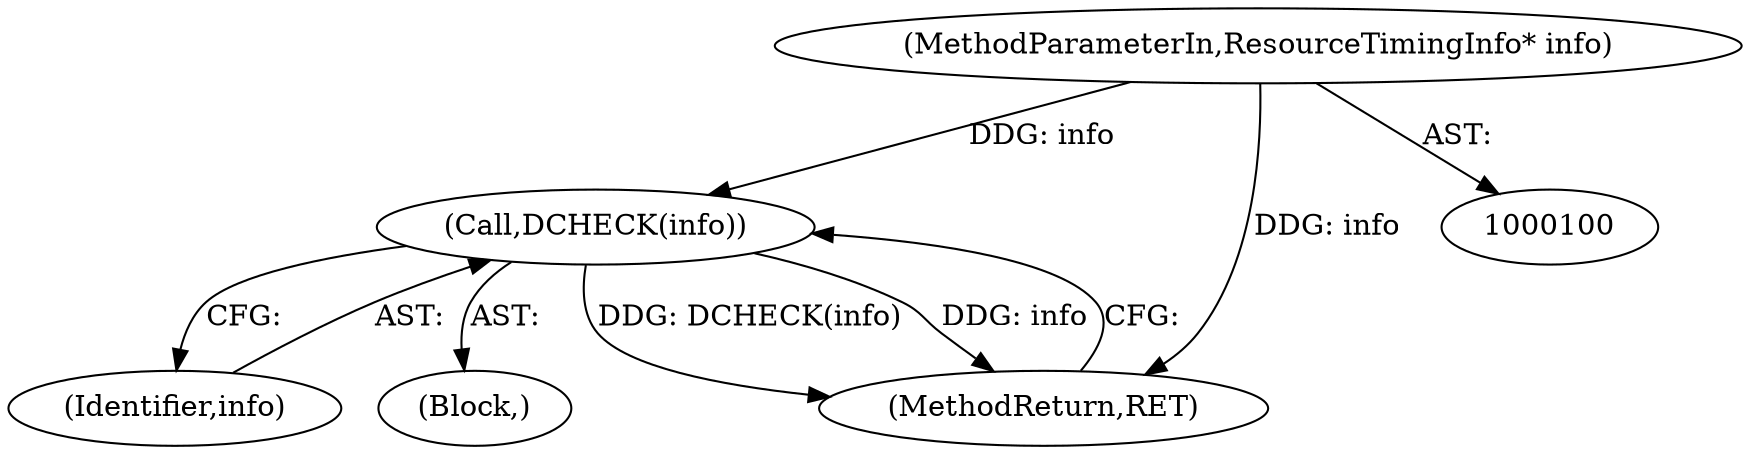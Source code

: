 digraph "0_Chrome_87e204e0aaf7445afbd0d50af6849d857517ae70@pointer" {
"1000102" [label="(MethodParameterIn,ResourceTimingInfo* info)"];
"1000108" [label="(Call,DCHECK(info))"];
"1000108" [label="(Call,DCHECK(info))"];
"1000109" [label="(Identifier,info)"];
"1000105" [label="(Block,)"];
"1000102" [label="(MethodParameterIn,ResourceTimingInfo* info)"];
"1000110" [label="(MethodReturn,RET)"];
"1000102" -> "1000100"  [label="AST: "];
"1000102" -> "1000110"  [label="DDG: info"];
"1000102" -> "1000108"  [label="DDG: info"];
"1000108" -> "1000105"  [label="AST: "];
"1000108" -> "1000109"  [label="CFG: "];
"1000109" -> "1000108"  [label="AST: "];
"1000110" -> "1000108"  [label="CFG: "];
"1000108" -> "1000110"  [label="DDG: DCHECK(info)"];
"1000108" -> "1000110"  [label="DDG: info"];
}
